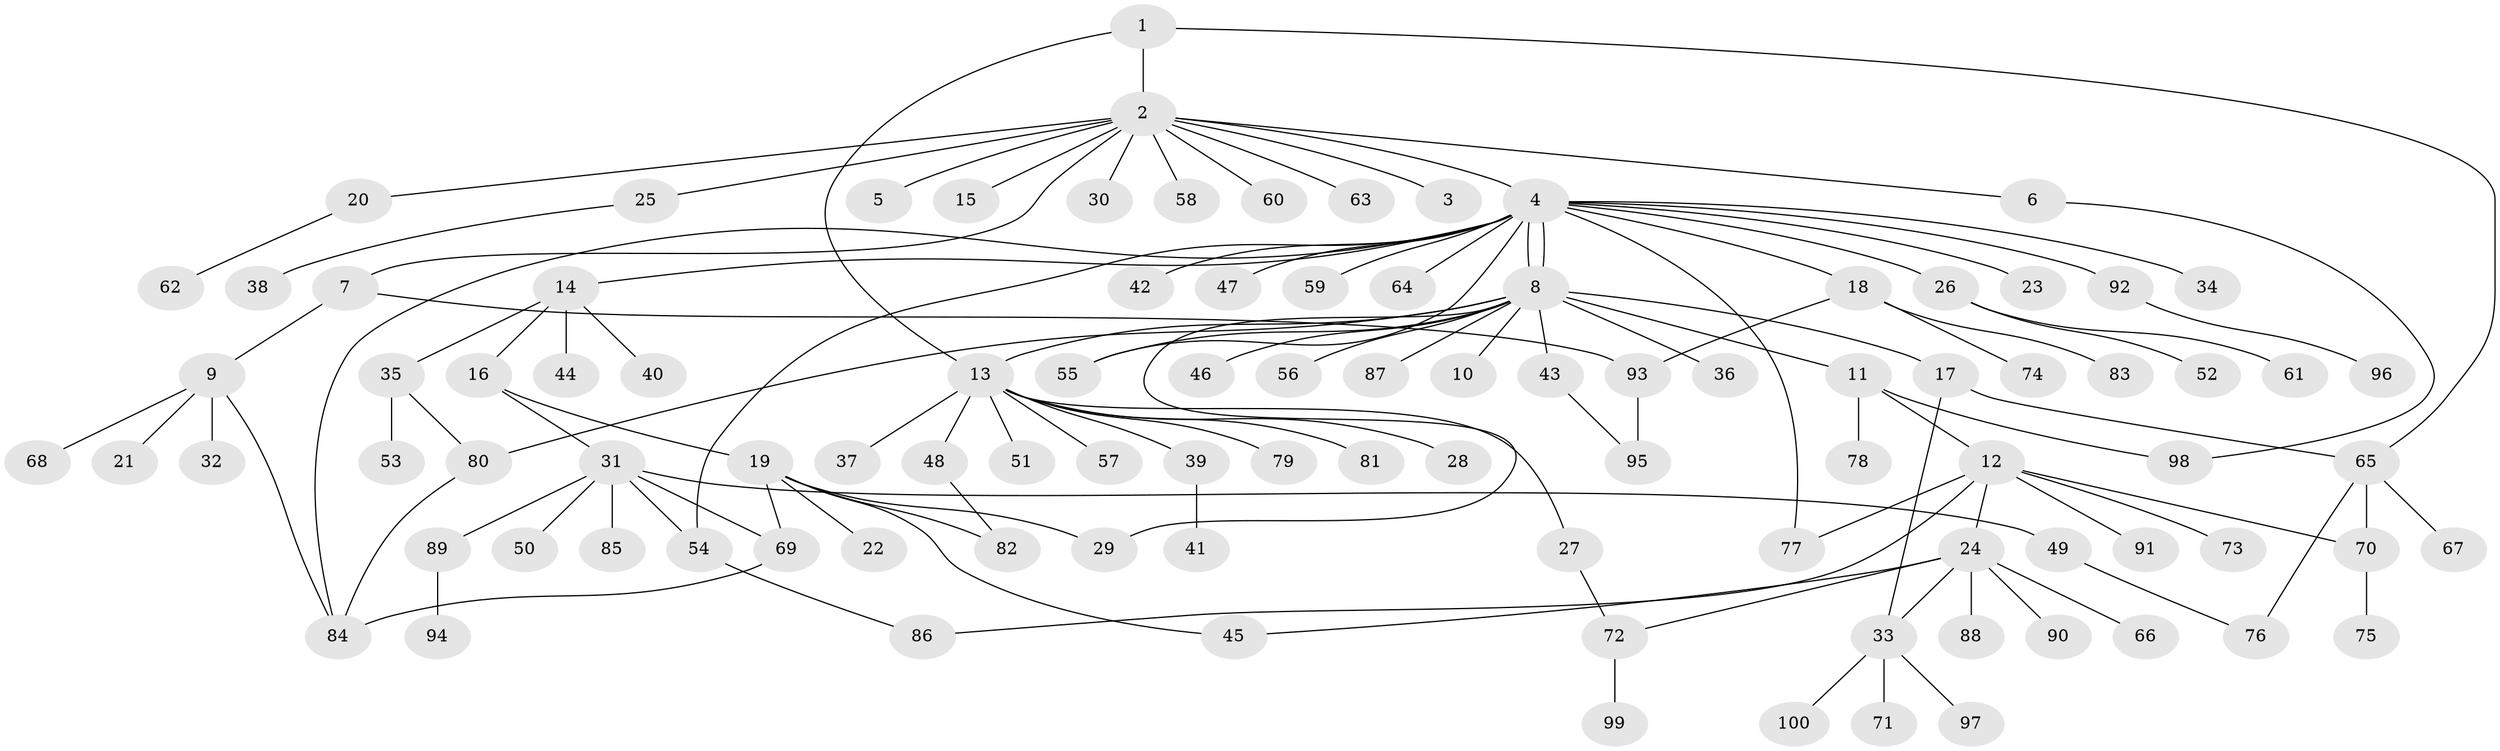 // Generated by graph-tools (version 1.1) at 2025/38/02/21/25 10:38:54]
// undirected, 100 vertices, 121 edges
graph export_dot {
graph [start="1"]
  node [color=gray90,style=filled];
  1;
  2;
  3;
  4;
  5;
  6;
  7;
  8;
  9;
  10;
  11;
  12;
  13;
  14;
  15;
  16;
  17;
  18;
  19;
  20;
  21;
  22;
  23;
  24;
  25;
  26;
  27;
  28;
  29;
  30;
  31;
  32;
  33;
  34;
  35;
  36;
  37;
  38;
  39;
  40;
  41;
  42;
  43;
  44;
  45;
  46;
  47;
  48;
  49;
  50;
  51;
  52;
  53;
  54;
  55;
  56;
  57;
  58;
  59;
  60;
  61;
  62;
  63;
  64;
  65;
  66;
  67;
  68;
  69;
  70;
  71;
  72;
  73;
  74;
  75;
  76;
  77;
  78;
  79;
  80;
  81;
  82;
  83;
  84;
  85;
  86;
  87;
  88;
  89;
  90;
  91;
  92;
  93;
  94;
  95;
  96;
  97;
  98;
  99;
  100;
  1 -- 2;
  1 -- 13;
  1 -- 65;
  2 -- 3;
  2 -- 4;
  2 -- 5;
  2 -- 6;
  2 -- 7;
  2 -- 15;
  2 -- 20;
  2 -- 25;
  2 -- 30;
  2 -- 58;
  2 -- 60;
  2 -- 63;
  4 -- 8;
  4 -- 8;
  4 -- 14;
  4 -- 18;
  4 -- 23;
  4 -- 26;
  4 -- 34;
  4 -- 42;
  4 -- 47;
  4 -- 54;
  4 -- 55;
  4 -- 59;
  4 -- 64;
  4 -- 77;
  4 -- 84;
  4 -- 92;
  6 -- 98;
  7 -- 9;
  7 -- 93;
  8 -- 10;
  8 -- 11;
  8 -- 13;
  8 -- 17;
  8 -- 29;
  8 -- 36;
  8 -- 43;
  8 -- 46;
  8 -- 55;
  8 -- 56;
  8 -- 80;
  8 -- 87;
  9 -- 21;
  9 -- 32;
  9 -- 68;
  9 -- 84;
  11 -- 12;
  11 -- 78;
  11 -- 98;
  12 -- 24;
  12 -- 70;
  12 -- 73;
  12 -- 77;
  12 -- 86;
  12 -- 91;
  13 -- 27;
  13 -- 28;
  13 -- 37;
  13 -- 39;
  13 -- 48;
  13 -- 51;
  13 -- 57;
  13 -- 79;
  13 -- 81;
  14 -- 16;
  14 -- 35;
  14 -- 40;
  14 -- 44;
  16 -- 19;
  16 -- 31;
  17 -- 33;
  17 -- 65;
  18 -- 74;
  18 -- 83;
  18 -- 93;
  19 -- 22;
  19 -- 29;
  19 -- 45;
  19 -- 69;
  19 -- 82;
  20 -- 62;
  24 -- 33;
  24 -- 45;
  24 -- 66;
  24 -- 72;
  24 -- 88;
  24 -- 90;
  25 -- 38;
  26 -- 52;
  26 -- 61;
  27 -- 72;
  31 -- 49;
  31 -- 50;
  31 -- 54;
  31 -- 69;
  31 -- 85;
  31 -- 89;
  33 -- 71;
  33 -- 97;
  33 -- 100;
  35 -- 53;
  35 -- 80;
  39 -- 41;
  43 -- 95;
  48 -- 82;
  49 -- 76;
  54 -- 86;
  65 -- 67;
  65 -- 70;
  65 -- 76;
  69 -- 84;
  70 -- 75;
  72 -- 99;
  80 -- 84;
  89 -- 94;
  92 -- 96;
  93 -- 95;
}
